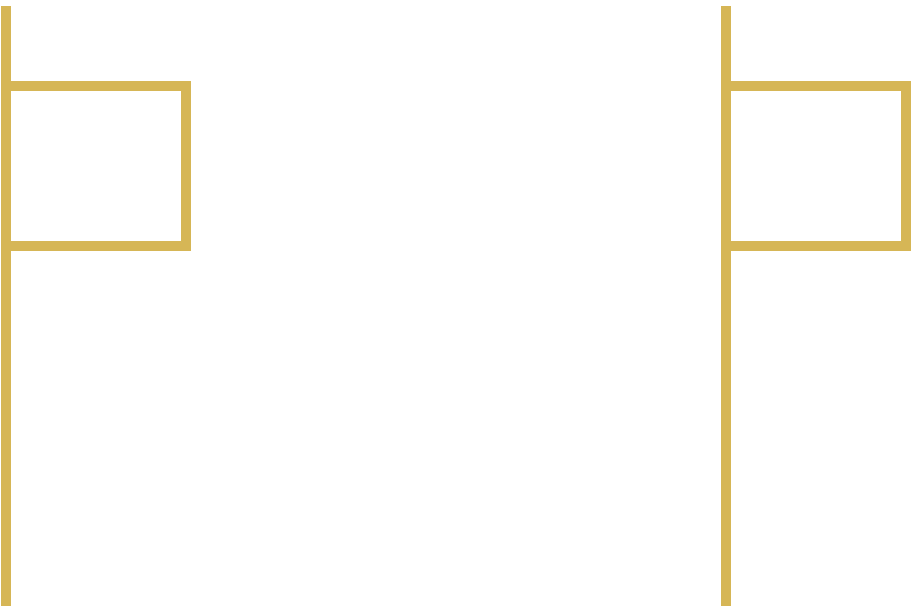 <mxfile version="22.0.4" type="github">
  <diagram name="Страница — 1" id="wkXcw5rtXdvr0q2N3F0_">
    <mxGraphModel dx="1185" dy="703" grid="1" gridSize="10" guides="1" tooltips="1" connect="1" arrows="1" fold="1" page="1" pageScale="1" pageWidth="1169" pageHeight="827" math="0" shadow="0">
      <root>
        <mxCell id="0" />
        <mxCell id="1" parent="0" />
        <mxCell id="GpbVYSqrDggtD-29rIpj-2" value="" style="endArrow=none;html=1;rounded=0;fillColor=#fff2cc;strokeColor=#d6b656;strokeWidth=5;edgeStyle=orthogonalEdgeStyle;" edge="1" parent="1">
          <mxGeometry width="50" height="50" relative="1" as="geometry">
            <mxPoint x="160" y="340" as="sourcePoint" />
            <mxPoint x="160" y="40" as="targetPoint" />
            <Array as="points">
              <mxPoint x="160" y="340" />
            </Array>
          </mxGeometry>
        </mxCell>
        <mxCell id="GpbVYSqrDggtD-29rIpj-4" value="" style="endArrow=none;html=1;rounded=0;fillColor=#fff2cc;strokeColor=#d6b656;strokeWidth=5;edgeStyle=orthogonalEdgeStyle;" edge="1" parent="1">
          <mxGeometry width="50" height="50" relative="1" as="geometry">
            <mxPoint x="160" y="80" as="sourcePoint" />
            <mxPoint x="160" y="160" as="targetPoint" />
            <Array as="points">
              <mxPoint x="250" y="80" />
              <mxPoint x="250" y="160" />
            </Array>
          </mxGeometry>
        </mxCell>
        <mxCell id="GpbVYSqrDggtD-29rIpj-6" value="" style="endArrow=none;html=1;rounded=0;fillColor=#fff2cc;strokeColor=#d6b656;strokeWidth=5;edgeStyle=orthogonalEdgeStyle;" edge="1" parent="1">
          <mxGeometry width="50" height="50" relative="1" as="geometry">
            <mxPoint x="520" y="340" as="sourcePoint" />
            <mxPoint x="520" y="40" as="targetPoint" />
            <Array as="points">
              <mxPoint x="520" y="340" />
            </Array>
          </mxGeometry>
        </mxCell>
        <mxCell id="GpbVYSqrDggtD-29rIpj-7" value="" style="endArrow=none;html=1;rounded=0;fillColor=#fff2cc;strokeColor=#d6b656;strokeWidth=5;edgeStyle=orthogonalEdgeStyle;" edge="1" parent="1">
          <mxGeometry width="50" height="50" relative="1" as="geometry">
            <mxPoint x="520" y="80" as="sourcePoint" />
            <mxPoint x="520" y="160" as="targetPoint" />
            <Array as="points">
              <mxPoint x="610" y="80" />
              <mxPoint x="610" y="160" />
            </Array>
          </mxGeometry>
        </mxCell>
      </root>
    </mxGraphModel>
  </diagram>
</mxfile>
